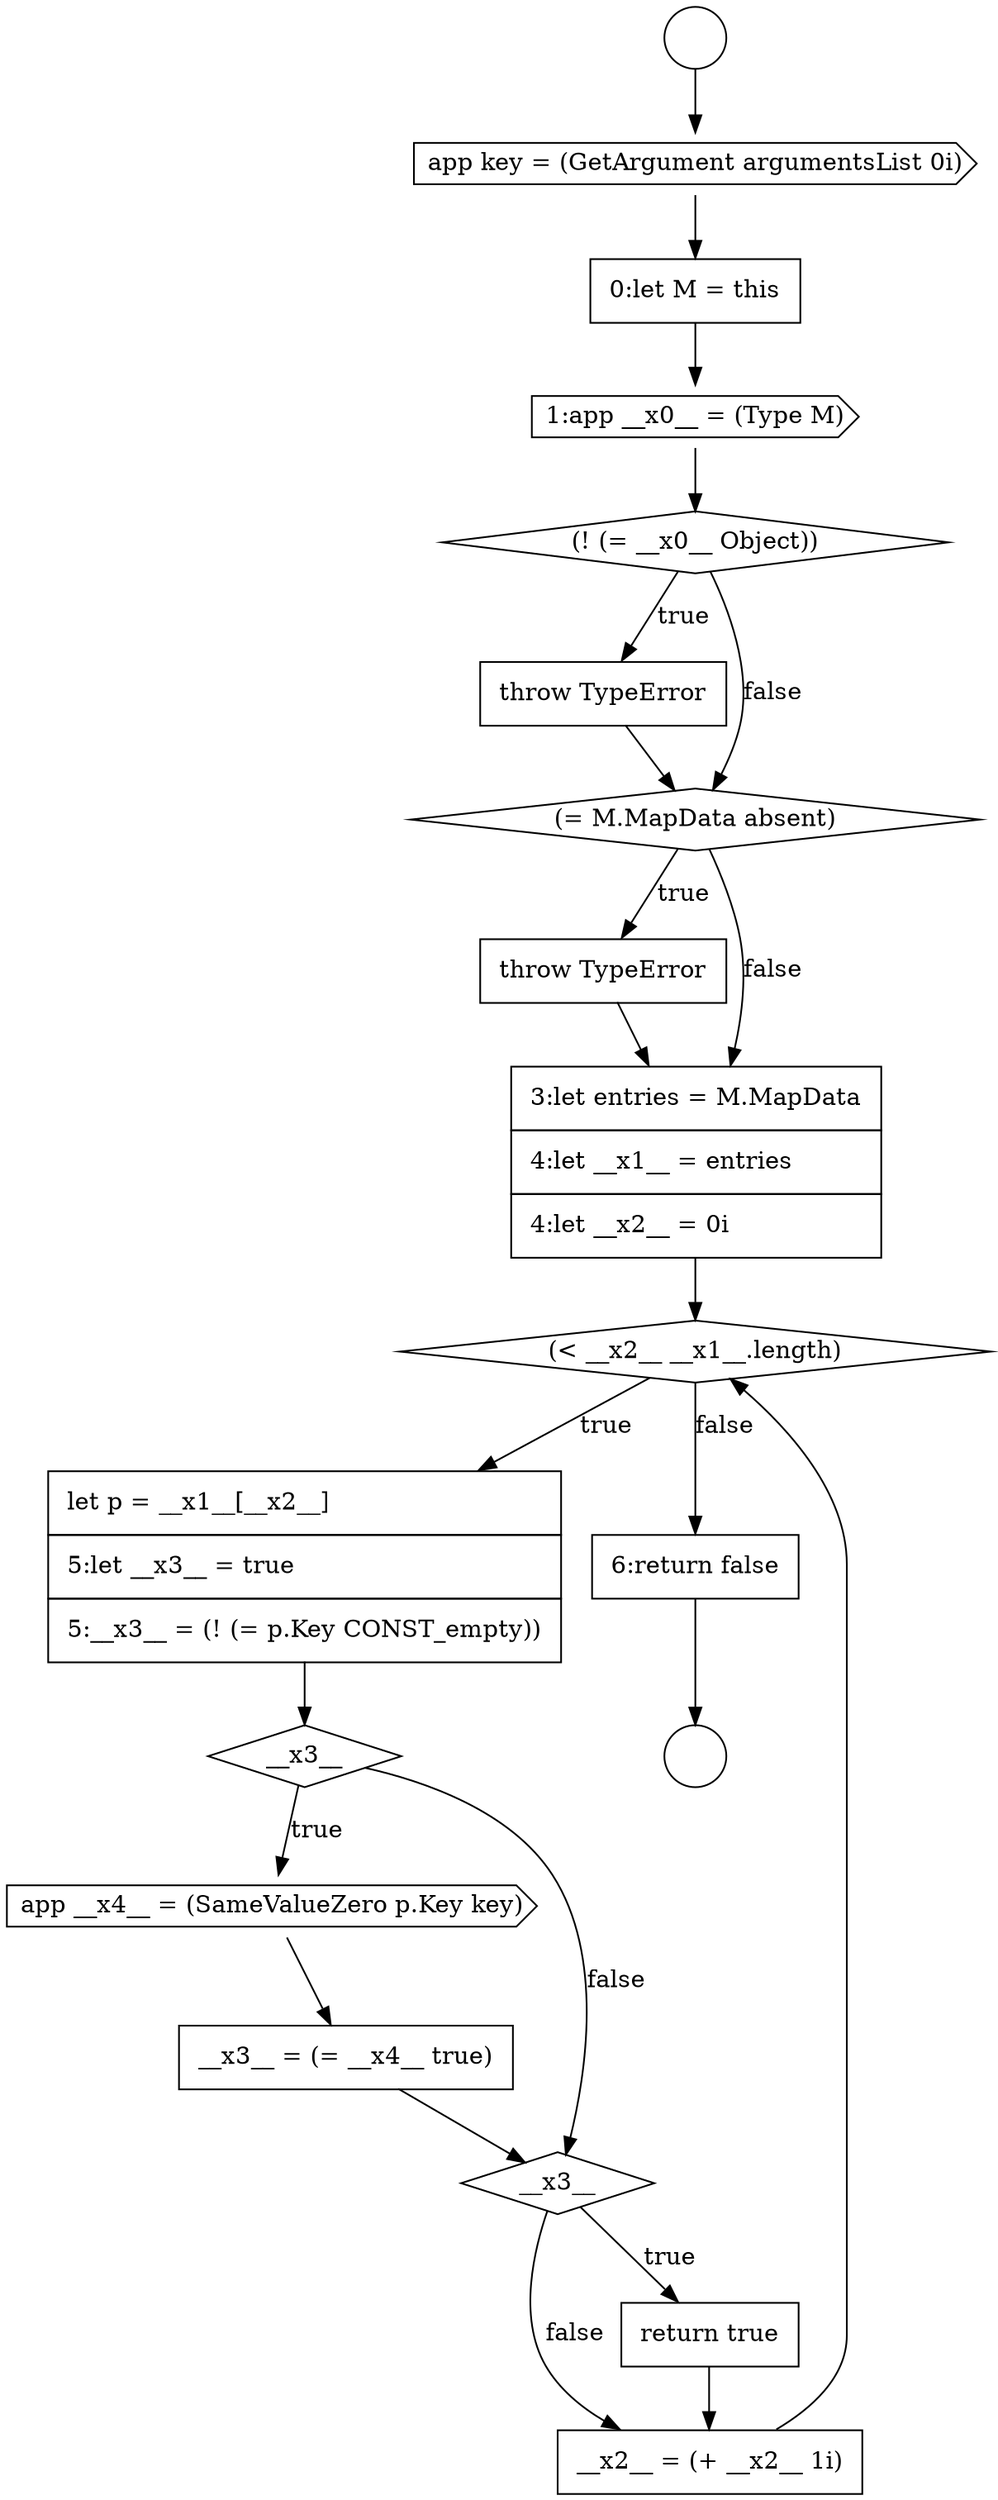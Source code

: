 digraph {
  node14709 [shape=none, margin=0, label=<<font color="black">
    <table border="0" cellborder="1" cellspacing="0" cellpadding="10">
      <tr><td align="left">0:let M = this</td></tr>
    </table>
  </font>> color="black" fillcolor="white" style=filled]
  node14716 [shape=diamond, label=<<font color="black">(&lt; __x2__ __x1__.length)</font>> color="black" fillcolor="white" style=filled]
  node14712 [shape=none, margin=0, label=<<font color="black">
    <table border="0" cellborder="1" cellspacing="0" cellpadding="10">
      <tr><td align="left">throw TypeError</td></tr>
    </table>
  </font>> color="black" fillcolor="white" style=filled]
  node14719 [shape=cds, label=<<font color="black">app __x4__ = (SameValueZero p.Key key)</font>> color="black" fillcolor="white" style=filled]
  node14721 [shape=diamond, label=<<font color="black">__x3__</font>> color="black" fillcolor="white" style=filled]
  node14714 [shape=none, margin=0, label=<<font color="black">
    <table border="0" cellborder="1" cellspacing="0" cellpadding="10">
      <tr><td align="left">throw TypeError</td></tr>
    </table>
  </font>> color="black" fillcolor="white" style=filled]
  node14711 [shape=diamond, label=<<font color="black">(! (= __x0__ Object))</font>> color="black" fillcolor="white" style=filled]
  node14706 [shape=circle label=" " color="black" fillcolor="white" style=filled]
  node14707 [shape=circle label=" " color="black" fillcolor="white" style=filled]
  node14710 [shape=cds, label=<<font color="black">1:app __x0__ = (Type M)</font>> color="black" fillcolor="white" style=filled]
  node14715 [shape=none, margin=0, label=<<font color="black">
    <table border="0" cellborder="1" cellspacing="0" cellpadding="10">
      <tr><td align="left">3:let entries = M.MapData</td></tr>
      <tr><td align="left">4:let __x1__ = entries</td></tr>
      <tr><td align="left">4:let __x2__ = 0i</td></tr>
    </table>
  </font>> color="black" fillcolor="white" style=filled]
  node14723 [shape=none, margin=0, label=<<font color="black">
    <table border="0" cellborder="1" cellspacing="0" cellpadding="10">
      <tr><td align="left">__x2__ = (+ __x2__ 1i)</td></tr>
    </table>
  </font>> color="black" fillcolor="white" style=filled]
  node14717 [shape=none, margin=0, label=<<font color="black">
    <table border="0" cellborder="1" cellspacing="0" cellpadding="10">
      <tr><td align="left">let p = __x1__[__x2__]</td></tr>
      <tr><td align="left">5:let __x3__ = true</td></tr>
      <tr><td align="left">5:__x3__ = (! (= p.Key CONST_empty))</td></tr>
    </table>
  </font>> color="black" fillcolor="white" style=filled]
  node14718 [shape=diamond, label=<<font color="black">__x3__</font>> color="black" fillcolor="white" style=filled]
  node14722 [shape=none, margin=0, label=<<font color="black">
    <table border="0" cellborder="1" cellspacing="0" cellpadding="10">
      <tr><td align="left">return true</td></tr>
    </table>
  </font>> color="black" fillcolor="white" style=filled]
  node14713 [shape=diamond, label=<<font color="black">(= M.MapData absent)</font>> color="black" fillcolor="white" style=filled]
  node14708 [shape=cds, label=<<font color="black">app key = (GetArgument argumentsList 0i)</font>> color="black" fillcolor="white" style=filled]
  node14720 [shape=none, margin=0, label=<<font color="black">
    <table border="0" cellborder="1" cellspacing="0" cellpadding="10">
      <tr><td align="left">__x3__ = (= __x4__ true)</td></tr>
    </table>
  </font>> color="black" fillcolor="white" style=filled]
  node14724 [shape=none, margin=0, label=<<font color="black">
    <table border="0" cellborder="1" cellspacing="0" cellpadding="10">
      <tr><td align="left">6:return false</td></tr>
    </table>
  </font>> color="black" fillcolor="white" style=filled]
  node14710 -> node14711 [ color="black"]
  node14719 -> node14720 [ color="black"]
  node14721 -> node14722 [label=<<font color="black">true</font>> color="black"]
  node14721 -> node14723 [label=<<font color="black">false</font>> color="black"]
  node14706 -> node14708 [ color="black"]
  node14722 -> node14723 [ color="black"]
  node14720 -> node14721 [ color="black"]
  node14713 -> node14714 [label=<<font color="black">true</font>> color="black"]
  node14713 -> node14715 [label=<<font color="black">false</font>> color="black"]
  node14712 -> node14713 [ color="black"]
  node14715 -> node14716 [ color="black"]
  node14708 -> node14709 [ color="black"]
  node14711 -> node14712 [label=<<font color="black">true</font>> color="black"]
  node14711 -> node14713 [label=<<font color="black">false</font>> color="black"]
  node14724 -> node14707 [ color="black"]
  node14716 -> node14717 [label=<<font color="black">true</font>> color="black"]
  node14716 -> node14724 [label=<<font color="black">false</font>> color="black"]
  node14723 -> node14716 [ color="black"]
  node14709 -> node14710 [ color="black"]
  node14714 -> node14715 [ color="black"]
  node14718 -> node14719 [label=<<font color="black">true</font>> color="black"]
  node14718 -> node14721 [label=<<font color="black">false</font>> color="black"]
  node14717 -> node14718 [ color="black"]
}
